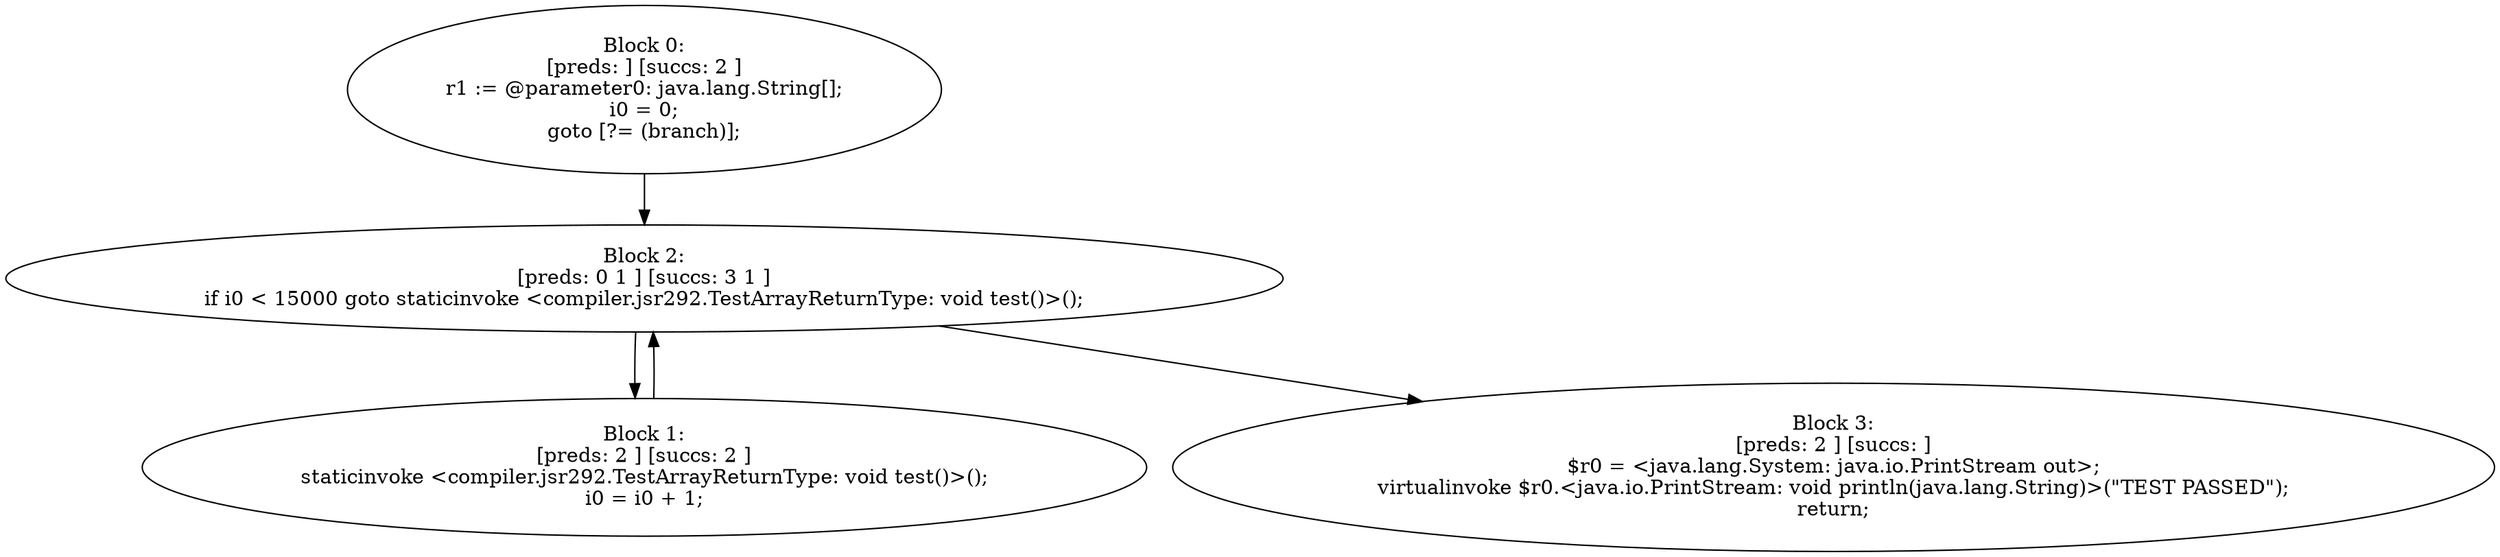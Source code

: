 digraph "unitGraph" {
    "Block 0:
[preds: ] [succs: 2 ]
r1 := @parameter0: java.lang.String[];
i0 = 0;
goto [?= (branch)];
"
    "Block 1:
[preds: 2 ] [succs: 2 ]
staticinvoke <compiler.jsr292.TestArrayReturnType: void test()>();
i0 = i0 + 1;
"
    "Block 2:
[preds: 0 1 ] [succs: 3 1 ]
if i0 < 15000 goto staticinvoke <compiler.jsr292.TestArrayReturnType: void test()>();
"
    "Block 3:
[preds: 2 ] [succs: ]
$r0 = <java.lang.System: java.io.PrintStream out>;
virtualinvoke $r0.<java.io.PrintStream: void println(java.lang.String)>(\"TEST PASSED\");
return;
"
    "Block 0:
[preds: ] [succs: 2 ]
r1 := @parameter0: java.lang.String[];
i0 = 0;
goto [?= (branch)];
"->"Block 2:
[preds: 0 1 ] [succs: 3 1 ]
if i0 < 15000 goto staticinvoke <compiler.jsr292.TestArrayReturnType: void test()>();
";
    "Block 1:
[preds: 2 ] [succs: 2 ]
staticinvoke <compiler.jsr292.TestArrayReturnType: void test()>();
i0 = i0 + 1;
"->"Block 2:
[preds: 0 1 ] [succs: 3 1 ]
if i0 < 15000 goto staticinvoke <compiler.jsr292.TestArrayReturnType: void test()>();
";
    "Block 2:
[preds: 0 1 ] [succs: 3 1 ]
if i0 < 15000 goto staticinvoke <compiler.jsr292.TestArrayReturnType: void test()>();
"->"Block 3:
[preds: 2 ] [succs: ]
$r0 = <java.lang.System: java.io.PrintStream out>;
virtualinvoke $r0.<java.io.PrintStream: void println(java.lang.String)>(\"TEST PASSED\");
return;
";
    "Block 2:
[preds: 0 1 ] [succs: 3 1 ]
if i0 < 15000 goto staticinvoke <compiler.jsr292.TestArrayReturnType: void test()>();
"->"Block 1:
[preds: 2 ] [succs: 2 ]
staticinvoke <compiler.jsr292.TestArrayReturnType: void test()>();
i0 = i0 + 1;
";
}
